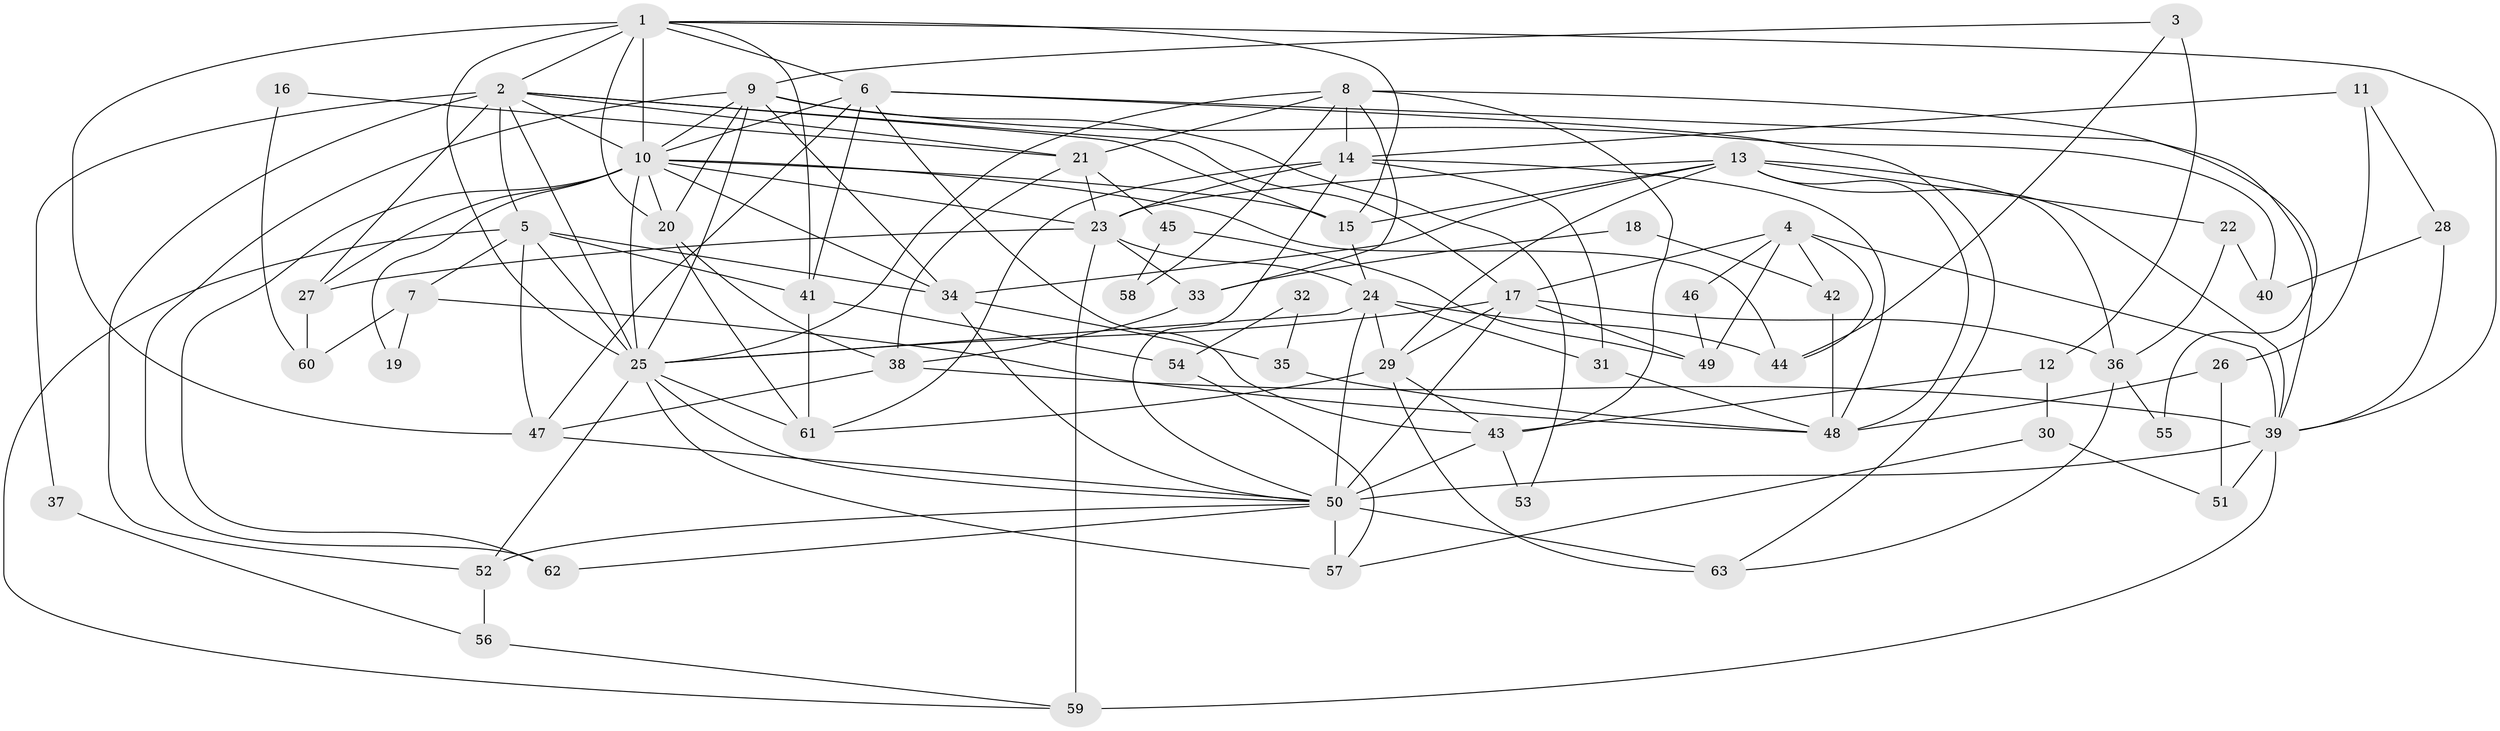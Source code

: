 // original degree distribution, {5: 0.18269230769230768, 3: 0.33653846153846156, 6: 0.09615384615384616, 2: 0.11538461538461539, 4: 0.21153846153846154, 7: 0.04807692307692308, 9: 0.009615384615384616}
// Generated by graph-tools (version 1.1) at 2025/50/03/04/25 22:50:52]
// undirected, 63 vertices, 154 edges
graph export_dot {
  node [color=gray90,style=filled];
  1;
  2;
  3;
  4;
  5;
  6;
  7;
  8;
  9;
  10;
  11;
  12;
  13;
  14;
  15;
  16;
  17;
  18;
  19;
  20;
  21;
  22;
  23;
  24;
  25;
  26;
  27;
  28;
  29;
  30;
  31;
  32;
  33;
  34;
  35;
  36;
  37;
  38;
  39;
  40;
  41;
  42;
  43;
  44;
  45;
  46;
  47;
  48;
  49;
  50;
  51;
  52;
  53;
  54;
  55;
  56;
  57;
  58;
  59;
  60;
  61;
  62;
  63;
  1 -- 2 [weight=1.0];
  1 -- 6 [weight=1.0];
  1 -- 10 [weight=2.0];
  1 -- 15 [weight=1.0];
  1 -- 20 [weight=2.0];
  1 -- 25 [weight=1.0];
  1 -- 39 [weight=1.0];
  1 -- 41 [weight=1.0];
  1 -- 47 [weight=1.0];
  2 -- 5 [weight=1.0];
  2 -- 10 [weight=1.0];
  2 -- 15 [weight=1.0];
  2 -- 17 [weight=1.0];
  2 -- 21 [weight=1.0];
  2 -- 25 [weight=1.0];
  2 -- 27 [weight=1.0];
  2 -- 37 [weight=1.0];
  2 -- 52 [weight=1.0];
  3 -- 9 [weight=1.0];
  3 -- 12 [weight=1.0];
  3 -- 44 [weight=1.0];
  4 -- 17 [weight=1.0];
  4 -- 39 [weight=1.0];
  4 -- 42 [weight=1.0];
  4 -- 44 [weight=1.0];
  4 -- 46 [weight=1.0];
  4 -- 49 [weight=1.0];
  5 -- 7 [weight=1.0];
  5 -- 25 [weight=2.0];
  5 -- 34 [weight=1.0];
  5 -- 41 [weight=1.0];
  5 -- 47 [weight=1.0];
  5 -- 59 [weight=1.0];
  6 -- 10 [weight=1.0];
  6 -- 39 [weight=1.0];
  6 -- 41 [weight=1.0];
  6 -- 43 [weight=1.0];
  6 -- 47 [weight=1.0];
  6 -- 63 [weight=1.0];
  7 -- 19 [weight=1.0];
  7 -- 48 [weight=1.0];
  7 -- 60 [weight=1.0];
  8 -- 14 [weight=1.0];
  8 -- 21 [weight=1.0];
  8 -- 25 [weight=1.0];
  8 -- 33 [weight=1.0];
  8 -- 43 [weight=1.0];
  8 -- 55 [weight=1.0];
  8 -- 58 [weight=1.0];
  9 -- 10 [weight=2.0];
  9 -- 20 [weight=1.0];
  9 -- 25 [weight=1.0];
  9 -- 34 [weight=1.0];
  9 -- 40 [weight=1.0];
  9 -- 53 [weight=1.0];
  9 -- 62 [weight=1.0];
  10 -- 15 [weight=1.0];
  10 -- 19 [weight=1.0];
  10 -- 20 [weight=2.0];
  10 -- 23 [weight=1.0];
  10 -- 25 [weight=1.0];
  10 -- 27 [weight=1.0];
  10 -- 34 [weight=2.0];
  10 -- 44 [weight=1.0];
  10 -- 62 [weight=1.0];
  11 -- 14 [weight=1.0];
  11 -- 26 [weight=1.0];
  11 -- 28 [weight=1.0];
  12 -- 30 [weight=1.0];
  12 -- 43 [weight=1.0];
  13 -- 15 [weight=2.0];
  13 -- 22 [weight=1.0];
  13 -- 23 [weight=1.0];
  13 -- 29 [weight=1.0];
  13 -- 34 [weight=1.0];
  13 -- 36 [weight=1.0];
  13 -- 39 [weight=1.0];
  13 -- 48 [weight=1.0];
  14 -- 23 [weight=1.0];
  14 -- 31 [weight=1.0];
  14 -- 48 [weight=1.0];
  14 -- 50 [weight=1.0];
  14 -- 61 [weight=1.0];
  15 -- 24 [weight=1.0];
  16 -- 21 [weight=1.0];
  16 -- 60 [weight=1.0];
  17 -- 25 [weight=1.0];
  17 -- 29 [weight=1.0];
  17 -- 36 [weight=1.0];
  17 -- 49 [weight=1.0];
  17 -- 50 [weight=1.0];
  18 -- 33 [weight=1.0];
  18 -- 42 [weight=1.0];
  20 -- 38 [weight=1.0];
  20 -- 61 [weight=1.0];
  21 -- 23 [weight=1.0];
  21 -- 38 [weight=1.0];
  21 -- 45 [weight=1.0];
  22 -- 36 [weight=1.0];
  22 -- 40 [weight=1.0];
  23 -- 24 [weight=1.0];
  23 -- 27 [weight=1.0];
  23 -- 33 [weight=1.0];
  23 -- 59 [weight=1.0];
  24 -- 25 [weight=1.0];
  24 -- 29 [weight=2.0];
  24 -- 31 [weight=1.0];
  24 -- 44 [weight=1.0];
  24 -- 50 [weight=2.0];
  25 -- 50 [weight=1.0];
  25 -- 52 [weight=1.0];
  25 -- 57 [weight=1.0];
  25 -- 61 [weight=1.0];
  26 -- 48 [weight=1.0];
  26 -- 51 [weight=1.0];
  27 -- 60 [weight=1.0];
  28 -- 39 [weight=1.0];
  28 -- 40 [weight=1.0];
  29 -- 43 [weight=1.0];
  29 -- 61 [weight=1.0];
  29 -- 63 [weight=1.0];
  30 -- 51 [weight=1.0];
  30 -- 57 [weight=1.0];
  31 -- 48 [weight=1.0];
  32 -- 35 [weight=1.0];
  32 -- 54 [weight=1.0];
  33 -- 38 [weight=1.0];
  34 -- 35 [weight=1.0];
  34 -- 50 [weight=1.0];
  35 -- 48 [weight=1.0];
  36 -- 55 [weight=1.0];
  36 -- 63 [weight=1.0];
  37 -- 56 [weight=1.0];
  38 -- 39 [weight=1.0];
  38 -- 47 [weight=1.0];
  39 -- 50 [weight=1.0];
  39 -- 51 [weight=1.0];
  39 -- 59 [weight=2.0];
  41 -- 54 [weight=1.0];
  41 -- 61 [weight=1.0];
  42 -- 48 [weight=1.0];
  43 -- 50 [weight=1.0];
  43 -- 53 [weight=1.0];
  45 -- 49 [weight=1.0];
  45 -- 58 [weight=1.0];
  46 -- 49 [weight=1.0];
  47 -- 50 [weight=1.0];
  50 -- 52 [weight=1.0];
  50 -- 57 [weight=2.0];
  50 -- 62 [weight=1.0];
  50 -- 63 [weight=1.0];
  52 -- 56 [weight=1.0];
  54 -- 57 [weight=1.0];
  56 -- 59 [weight=1.0];
}
